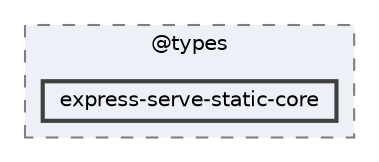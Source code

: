 digraph "pkiclassroomrescheduler/src/main/frontend/node_modules/@types/express-serve-static-core"
{
 // LATEX_PDF_SIZE
  bgcolor="transparent";
  edge [fontname=Helvetica,fontsize=10,labelfontname=Helvetica,labelfontsize=10];
  node [fontname=Helvetica,fontsize=10,shape=box,height=0.2,width=0.4];
  compound=true
  subgraph clusterdir_4e994157bc6d0b5f80f6b9b3b1e8b410 {
    graph [ bgcolor="#edf0f7", pencolor="grey50", label="@types", fontname=Helvetica,fontsize=10 style="filled,dashed", URL="dir_4e994157bc6d0b5f80f6b9b3b1e8b410.html",tooltip=""]
  dir_0e8d8c9bd8ffc076ff29b55cb2d4a87d [label="express-serve-static-core", fillcolor="#edf0f7", color="grey25", style="filled,bold", URL="dir_0e8d8c9bd8ffc076ff29b55cb2d4a87d.html",tooltip=""];
  }
}
